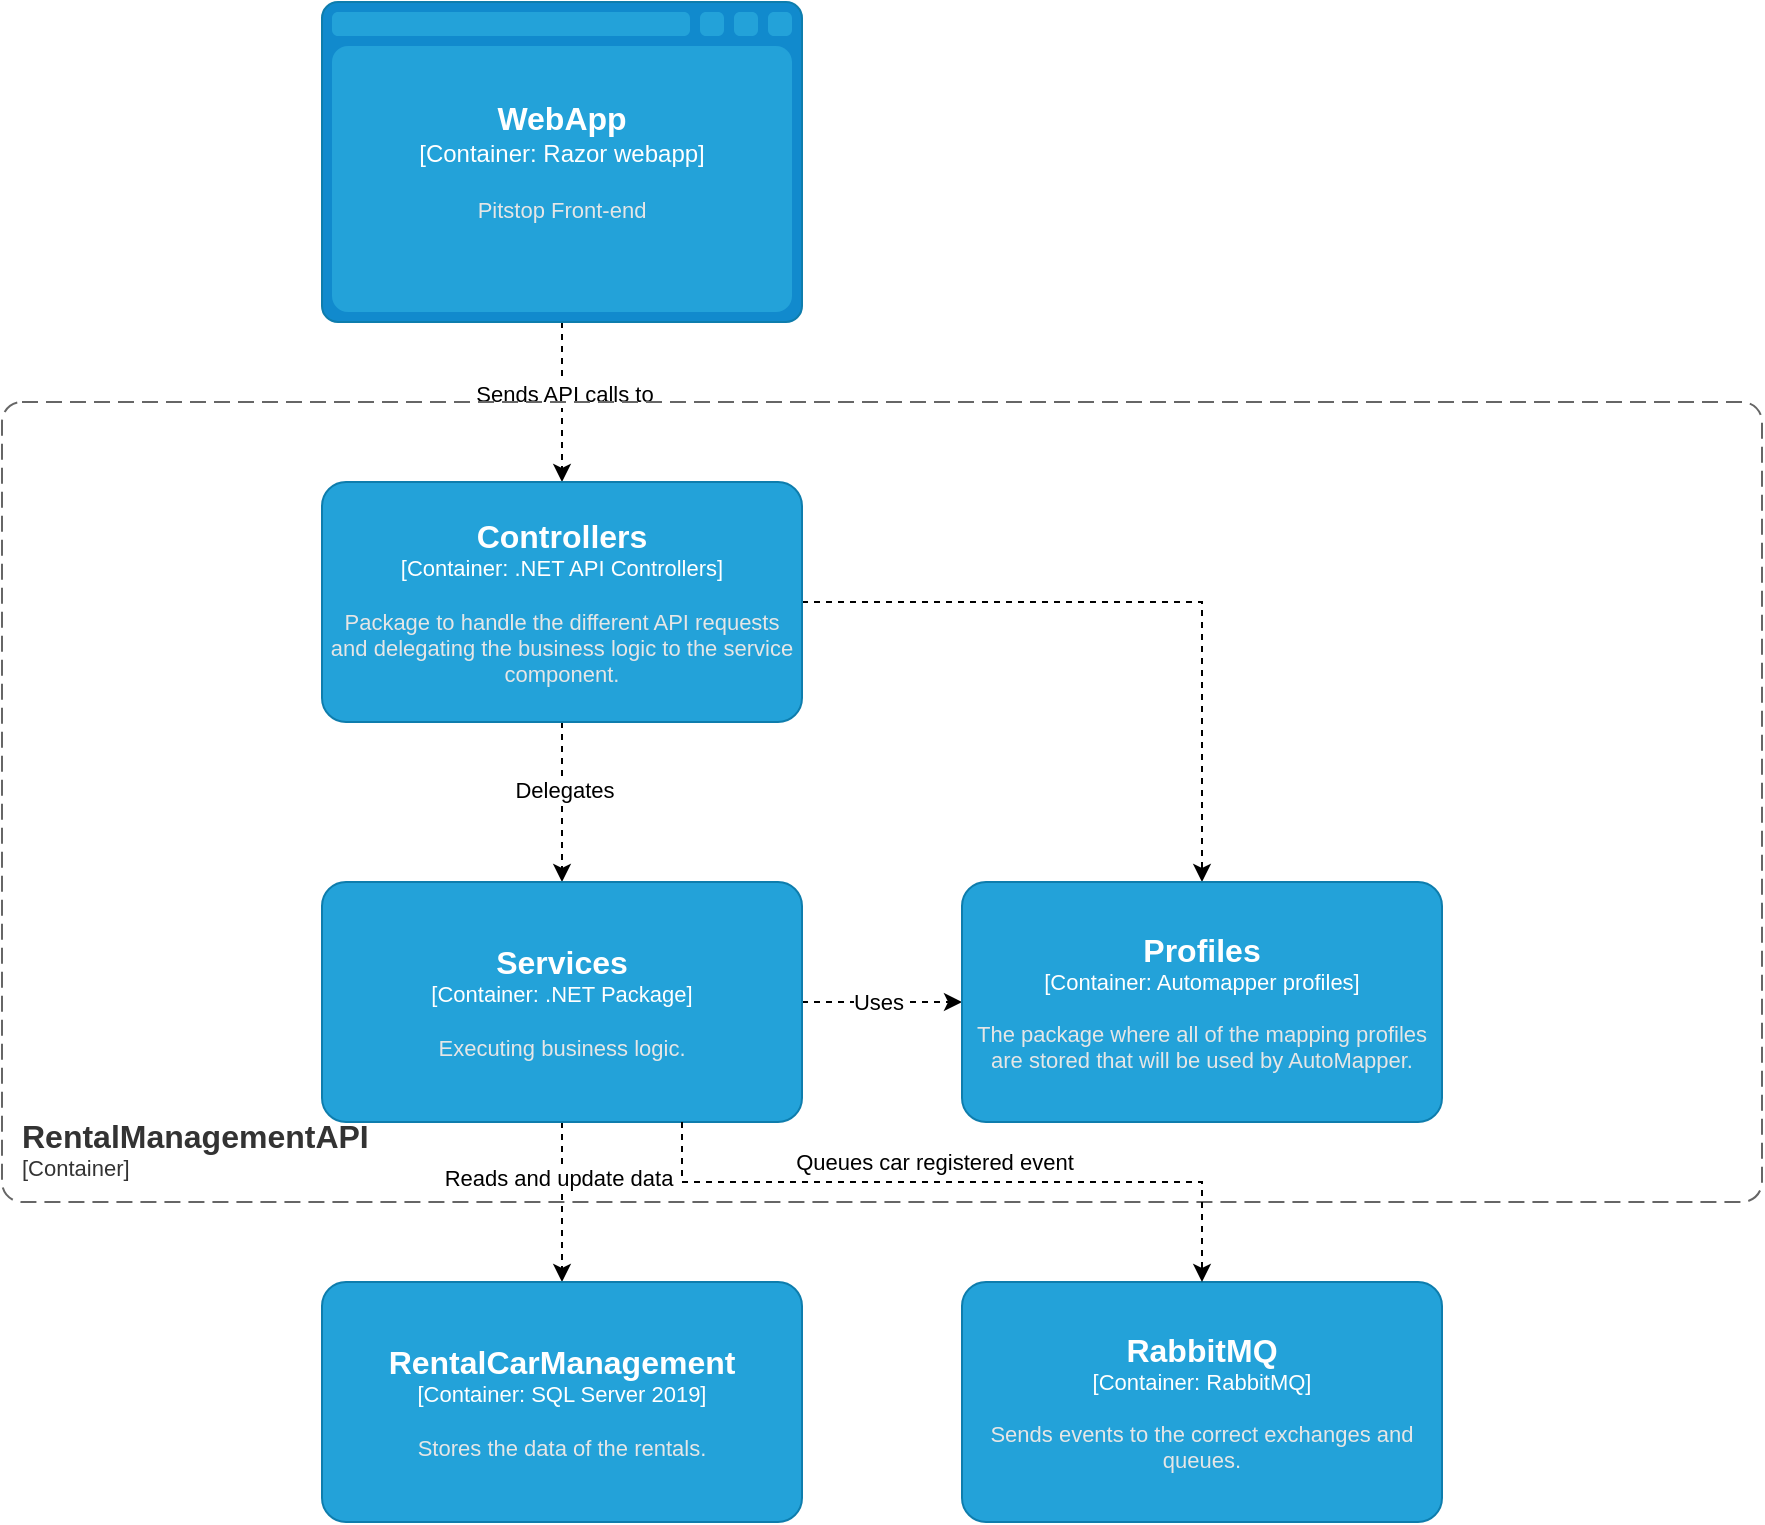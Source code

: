 <mxfile version="24.7.17">
  <diagram name="Page-1" id="pI_X2ICoPUub0JiUyQBh">
    <mxGraphModel dx="2049" dy="1263" grid="1" gridSize="10" guides="1" tooltips="1" connect="1" arrows="1" fold="1" page="1" pageScale="1" pageWidth="850" pageHeight="1100" math="0" shadow="0">
      <root>
        <mxCell id="0" />
        <mxCell id="1" parent="0" />
        <mxCell id="jXKr-jztwS32m2YegWMZ-1" style="edgeStyle=orthogonalEdgeStyle;rounded=0;orthogonalLoop=1;jettySize=auto;html=1;dashed=1;" edge="1" parent="1" source="jXKr-jztwS32m2YegWMZ-3" target="jXKr-jztwS32m2YegWMZ-7">
          <mxGeometry relative="1" as="geometry" />
        </mxCell>
        <mxCell id="jXKr-jztwS32m2YegWMZ-2" value="Sends API calls to" style="edgeLabel;html=1;align=center;verticalAlign=middle;resizable=0;points=[];" vertex="1" connectable="0" parent="jXKr-jztwS32m2YegWMZ-1">
          <mxGeometry x="-0.107" y="1" relative="1" as="geometry">
            <mxPoint as="offset" />
          </mxGeometry>
        </mxCell>
        <object placeholders="1" c4Name="WebApp" c4Type="Container" c4Technology="Razor webapp" c4Description="Pitstop Front-end" label="&lt;font style=&quot;font-size: 16px&quot;&gt;&lt;b&gt;%c4Name%&lt;/b&gt;&lt;/font&gt;&lt;div&gt;[%c4Type%:&amp;nbsp;%c4Technology%]&lt;/div&gt;&lt;br&gt;&lt;div&gt;&lt;font style=&quot;font-size: 11px&quot;&gt;&lt;font color=&quot;#E6E6E6&quot;&gt;%c4Description%&lt;/font&gt;&lt;/div&gt;" id="jXKr-jztwS32m2YegWMZ-3">
          <mxCell style="shape=mxgraph.c4.webBrowserContainer2;whiteSpace=wrap;html=1;boundedLbl=1;rounded=0;labelBackgroundColor=none;strokeColor=#118ACD;fillColor=#23A2D9;strokeColor=#118ACD;strokeColor2=#0E7DAD;fontSize=12;fontColor=#ffffff;align=center;metaEdit=1;points=[[0.5,0,0],[1,0.25,0],[1,0.5,0],[1,0.75,0],[0.5,1,0],[0,0.75,0],[0,0.5,0],[0,0.25,0]];resizable=0;" vertex="1" parent="1">
            <mxGeometry x="280" y="120" width="240" height="160" as="geometry" />
          </mxCell>
        </object>
        <mxCell id="jXKr-jztwS32m2YegWMZ-4" style="edgeStyle=orthogonalEdgeStyle;rounded=0;orthogonalLoop=1;jettySize=auto;html=1;dashed=1;" edge="1" parent="1" source="jXKr-jztwS32m2YegWMZ-7" target="jXKr-jztwS32m2YegWMZ-12">
          <mxGeometry relative="1" as="geometry" />
        </mxCell>
        <mxCell id="jXKr-jztwS32m2YegWMZ-5" value="Delegates" style="edgeLabel;html=1;align=center;verticalAlign=middle;resizable=0;points=[];" vertex="1" connectable="0" parent="jXKr-jztwS32m2YegWMZ-4">
          <mxGeometry x="-0.146" y="1" relative="1" as="geometry">
            <mxPoint as="offset" />
          </mxGeometry>
        </mxCell>
        <mxCell id="jXKr-jztwS32m2YegWMZ-6" style="edgeStyle=orthogonalEdgeStyle;rounded=0;orthogonalLoop=1;jettySize=auto;html=1;dashed=1;" edge="1" parent="1" source="jXKr-jztwS32m2YegWMZ-7" target="jXKr-jztwS32m2YegWMZ-13">
          <mxGeometry relative="1" as="geometry" />
        </mxCell>
        <object placeholders="1" c4Name="Controllers" c4Type="Container" c4Technology=".NET API Controllers" c4Description="Package to handle the different API requests and delegating the business logic to the service component." label="&lt;font style=&quot;font-size: 16px&quot;&gt;&lt;b&gt;%c4Name%&lt;/b&gt;&lt;/font&gt;&lt;div&gt;[%c4Type%: %c4Technology%]&lt;/div&gt;&lt;br&gt;&lt;div&gt;&lt;font style=&quot;font-size: 11px&quot;&gt;&lt;font color=&quot;#E6E6E6&quot;&gt;%c4Description%&lt;/font&gt;&lt;/div&gt;" id="jXKr-jztwS32m2YegWMZ-7">
          <mxCell style="rounded=1;whiteSpace=wrap;html=1;fontSize=11;labelBackgroundColor=none;fillColor=#23A2D9;fontColor=#ffffff;align=center;arcSize=10;strokeColor=#0E7DAD;metaEdit=1;resizable=0;points=[[0.25,0,0],[0.5,0,0],[0.75,0,0],[1,0.25,0],[1,0.5,0],[1,0.75,0],[0.75,1,0],[0.5,1,0],[0.25,1,0],[0,0.75,0],[0,0.5,0],[0,0.25,0]];" vertex="1" parent="1">
            <mxGeometry x="280" y="360" width="240" height="120" as="geometry" />
          </mxCell>
        </object>
        <mxCell id="jXKr-jztwS32m2YegWMZ-8" style="edgeStyle=orthogonalEdgeStyle;rounded=0;orthogonalLoop=1;jettySize=auto;html=1;dashed=1;" edge="1" parent="1" source="jXKr-jztwS32m2YegWMZ-12" target="jXKr-jztwS32m2YegWMZ-13">
          <mxGeometry relative="1" as="geometry" />
        </mxCell>
        <mxCell id="jXKr-jztwS32m2YegWMZ-9" value="Uses" style="edgeLabel;html=1;align=center;verticalAlign=middle;resizable=0;points=[];" vertex="1" connectable="0" parent="jXKr-jztwS32m2YegWMZ-8">
          <mxGeometry x="-0.068" relative="1" as="geometry">
            <mxPoint as="offset" />
          </mxGeometry>
        </mxCell>
        <mxCell id="jXKr-jztwS32m2YegWMZ-10" style="edgeStyle=orthogonalEdgeStyle;rounded=0;orthogonalLoop=1;jettySize=auto;html=1;dashed=1;" edge="1" parent="1" source="jXKr-jztwS32m2YegWMZ-12" target="jXKr-jztwS32m2YegWMZ-14">
          <mxGeometry relative="1" as="geometry" />
        </mxCell>
        <mxCell id="jXKr-jztwS32m2YegWMZ-11" value="Reads and update data" style="edgeLabel;html=1;align=center;verticalAlign=middle;resizable=0;points=[];" vertex="1" connectable="0" parent="jXKr-jztwS32m2YegWMZ-10">
          <mxGeometry x="-0.304" y="-2" relative="1" as="geometry">
            <mxPoint as="offset" />
          </mxGeometry>
        </mxCell>
        <object placeholders="1" c4Name="Services" c4Type="Container" c4Technology=".NET Package" c4Description="Executing business logic." label="&lt;font style=&quot;font-size: 16px&quot;&gt;&lt;b&gt;%c4Name%&lt;/b&gt;&lt;/font&gt;&lt;div&gt;[%c4Type%: %c4Technology%]&lt;/div&gt;&lt;br&gt;&lt;div&gt;&lt;font style=&quot;font-size: 11px&quot;&gt;&lt;font color=&quot;#E6E6E6&quot;&gt;%c4Description%&lt;/font&gt;&lt;/div&gt;" id="jXKr-jztwS32m2YegWMZ-12">
          <mxCell style="rounded=1;whiteSpace=wrap;html=1;fontSize=11;labelBackgroundColor=none;fillColor=#23A2D9;fontColor=#ffffff;align=center;arcSize=10;strokeColor=#0E7DAD;metaEdit=1;resizable=0;points=[[0.25,0,0],[0.5,0,0],[0.75,0,0],[1,0.25,0],[1,0.5,0],[1,0.75,0],[0.75,1,0],[0.5,1,0],[0.25,1,0],[0,0.75,0],[0,0.5,0],[0,0.25,0]];" vertex="1" parent="1">
            <mxGeometry x="280" y="560" width="240" height="120" as="geometry" />
          </mxCell>
        </object>
        <object placeholders="1" c4Name="Profiles" c4Type="Container" c4Technology="Automapper profiles" c4Description="The package where all of the mapping profiles are stored that will be used by AutoMapper." label="&lt;font style=&quot;font-size: 16px&quot;&gt;&lt;b&gt;%c4Name%&lt;/b&gt;&lt;/font&gt;&lt;div&gt;[%c4Type%: %c4Technology%]&lt;/div&gt;&lt;br&gt;&lt;div&gt;&lt;font style=&quot;font-size: 11px&quot;&gt;&lt;font color=&quot;#E6E6E6&quot;&gt;%c4Description%&lt;/font&gt;&lt;/div&gt;" id="jXKr-jztwS32m2YegWMZ-13">
          <mxCell style="rounded=1;whiteSpace=wrap;html=1;fontSize=11;labelBackgroundColor=none;fillColor=#23A2D9;fontColor=#ffffff;align=center;arcSize=10;strokeColor=#0E7DAD;metaEdit=1;resizable=0;points=[[0.25,0,0],[0.5,0,0],[0.75,0,0],[1,0.25,0],[1,0.5,0],[1,0.75,0],[0.75,1,0],[0.5,1,0],[0.25,1,0],[0,0.75,0],[0,0.5,0],[0,0.25,0]];" vertex="1" parent="1">
            <mxGeometry x="600" y="560" width="240" height="120" as="geometry" />
          </mxCell>
        </object>
        <object placeholders="1" c4Name="RentalCarManagement" c4Type="Container" c4Technology="SQL Server 2019" c4Description="Stores the data of the rentals." label="&lt;font style=&quot;font-size: 16px&quot;&gt;&lt;b&gt;%c4Name%&lt;/b&gt;&lt;/font&gt;&lt;div&gt;[%c4Type%: %c4Technology%]&lt;/div&gt;&lt;br&gt;&lt;div&gt;&lt;font style=&quot;font-size: 11px&quot;&gt;&lt;font color=&quot;#E6E6E6&quot;&gt;%c4Description%&lt;/font&gt;&lt;/div&gt;" id="jXKr-jztwS32m2YegWMZ-14">
          <mxCell style="rounded=1;whiteSpace=wrap;html=1;fontSize=11;labelBackgroundColor=none;fillColor=#23A2D9;fontColor=#ffffff;align=center;arcSize=10;strokeColor=#0E7DAD;metaEdit=1;resizable=0;points=[[0.25,0,0],[0.5,0,0],[0.75,0,0],[1,0.25,0],[1,0.5,0],[1,0.75,0],[0.75,1,0],[0.5,1,0],[0.25,1,0],[0,0.75,0],[0,0.5,0],[0,0.25,0]];" vertex="1" parent="1">
            <mxGeometry x="280" y="760" width="240" height="120" as="geometry" />
          </mxCell>
        </object>
        <object placeholders="1" c4Name="RentalManagementAPI" c4Type="ContainerScopeBoundary" c4Application="Container" label="&lt;font style=&quot;font-size: 16px&quot;&gt;&lt;b&gt;&lt;div style=&quot;text-align: left&quot;&gt;%c4Name%&lt;/div&gt;&lt;/b&gt;&lt;/font&gt;&lt;div style=&quot;text-align: left&quot;&gt;[%c4Application%]&lt;/div&gt;" id="jXKr-jztwS32m2YegWMZ-15">
          <mxCell style="rounded=1;fontSize=11;whiteSpace=wrap;html=1;dashed=1;arcSize=20;fillColor=none;strokeColor=#666666;fontColor=#333333;labelBackgroundColor=none;align=left;verticalAlign=bottom;labelBorderColor=none;spacingTop=0;spacing=10;dashPattern=8 4;metaEdit=1;rotatable=0;perimeter=rectanglePerimeter;noLabel=0;labelPadding=0;allowArrows=0;connectable=0;expand=0;recursiveResize=0;editable=1;pointerEvents=0;absoluteArcSize=1;points=[[0.25,0,0],[0.5,0,0],[0.75,0,0],[1,0.25,0],[1,0.5,0],[1,0.75,0],[0.75,1,0],[0.5,1,0],[0.25,1,0],[0,0.75,0],[0,0.5,0],[0,0.25,0]];" vertex="1" parent="1">
            <mxGeometry x="120" y="320" width="880" height="400" as="geometry" />
          </mxCell>
        </object>
        <object placeholders="1" c4Name="RabbitMQ" c4Type="Container" c4Technology="RabbitMQ" c4Description="Sends events to the correct exchanges and queues." label="&lt;font style=&quot;font-size: 16px&quot;&gt;&lt;b&gt;%c4Name%&lt;/b&gt;&lt;/font&gt;&lt;div&gt;[%c4Type%: %c4Technology%]&lt;/div&gt;&lt;br&gt;&lt;div&gt;&lt;font style=&quot;font-size: 11px&quot;&gt;&lt;font color=&quot;#E6E6E6&quot;&gt;%c4Description%&lt;/font&gt;&lt;/div&gt;" id="jXKr-jztwS32m2YegWMZ-16">
          <mxCell style="rounded=1;whiteSpace=wrap;html=1;fontSize=11;labelBackgroundColor=none;fillColor=#23A2D9;fontColor=#ffffff;align=center;arcSize=10;strokeColor=#0E7DAD;metaEdit=1;resizable=0;points=[[0.25,0,0],[0.5,0,0],[0.75,0,0],[1,0.25,0],[1,0.5,0],[1,0.75,0],[0.75,1,0],[0.5,1,0],[0.25,1,0],[0,0.75,0],[0,0.5,0],[0,0.25,0]];" vertex="1" parent="1">
            <mxGeometry x="600" y="760" width="240" height="120" as="geometry" />
          </mxCell>
        </object>
        <mxCell id="jXKr-jztwS32m2YegWMZ-17" style="edgeStyle=orthogonalEdgeStyle;rounded=0;orthogonalLoop=1;jettySize=auto;html=1;entryX=0.5;entryY=0;entryDx=0;entryDy=0;entryPerimeter=0;dashed=1;" edge="1" parent="1" source="jXKr-jztwS32m2YegWMZ-12" target="jXKr-jztwS32m2YegWMZ-16">
          <mxGeometry relative="1" as="geometry">
            <Array as="points">
              <mxPoint x="460" y="710" />
              <mxPoint x="720" y="710" />
            </Array>
          </mxGeometry>
        </mxCell>
        <mxCell id="jXKr-jztwS32m2YegWMZ-18" value="Queues car registered event" style="edgeLabel;html=1;align=center;verticalAlign=middle;resizable=0;points=[];" vertex="1" connectable="0" parent="jXKr-jztwS32m2YegWMZ-17">
          <mxGeometry x="-0.082" relative="1" as="geometry">
            <mxPoint y="-10" as="offset" />
          </mxGeometry>
        </mxCell>
      </root>
    </mxGraphModel>
  </diagram>
</mxfile>
